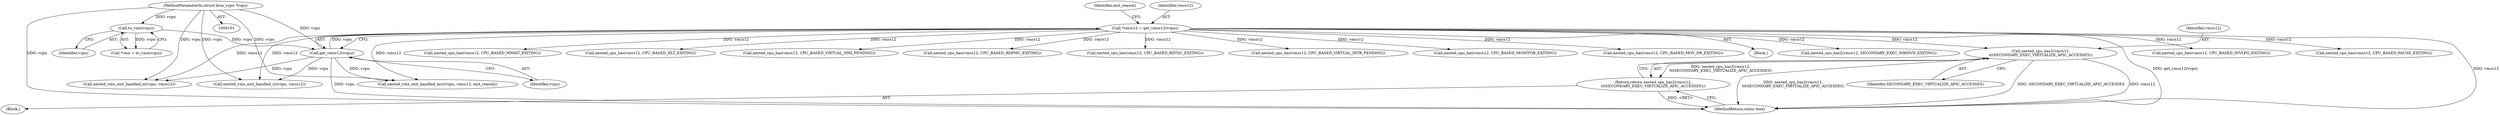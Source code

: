 digraph "0_linux_bfd0a56b90005f8c8a004baf407ad90045c2b11e@pointer" {
"1000282" [label="(Call,nested_cpu_has2(vmcs12,\n\t\t\tSECONDARY_EXEC_VIRTUALIZE_APIC_ACCESSES))"];
"1000115" [label="(Call,*vmcs12 = get_vmcs12(vcpu))"];
"1000117" [label="(Call,get_vmcs12(vcpu))"];
"1000112" [label="(Call,to_vmx(vcpu))"];
"1000102" [label="(MethodParameterIn,struct kvm_vcpu *vcpu)"];
"1000281" [label="(Return,return nested_cpu_has2(vmcs12,\n\t\t\tSECONDARY_EXEC_VIRTUALIZE_APIC_ACCESSES);)"];
"1000282" [label="(Call,nested_cpu_has2(vmcs12,\n\t\t\tSECONDARY_EXEC_VIRTUALIZE_APIC_ACCESSES))"];
"1000262" [label="(Call,nested_cpu_has(vmcs12, CPU_BASED_MONITOR_EXITING))"];
"1000110" [label="(Call,*vmx = to_vmx(vcpu))"];
"1000148" [label="(Block,)"];
"1000117" [label="(Call,get_vmcs12(vcpu))"];
"1000116" [label="(Identifier,vmcs12)"];
"1000102" [label="(MethodParameterIn,struct kvm_vcpu *vcpu)"];
"1000237" [label="(Call,nested_cpu_has(vmcs12, CPU_BASED_MOV_DR_EXITING))"];
"1000113" [label="(Identifier,vcpu)"];
"1000112" [label="(Call,to_vmx(vcpu))"];
"1000103" [label="(Block,)"];
"1000298" [label="(Call,nested_cpu_has2(vmcs12, SECONDARY_EXEC_WBINVD_EXITING))"];
"1000121" [label="(Identifier,exit_reason)"];
"1000283" [label="(Identifier,vmcs12)"];
"1000204" [label="(Call,nested_cpu_has(vmcs12, CPU_BASED_INVLPG_EXITING))"];
"1000268" [label="(Call,nested_cpu_has(vmcs12, CPU_BASED_PAUSE_EXITING))"];
"1000307" [label="(MethodReturn,static bool)"];
"1000118" [label="(Identifier,vcpu)"];
"1000242" [label="(Call,nested_vmx_exit_handled_io(vcpu, vmcs12))"];
"1000257" [label="(Call,nested_cpu_has(vmcs12, CPU_BASED_MWAIT_EXITING))"];
"1000196" [label="(Call,nested_cpu_has(vmcs12, CPU_BASED_HLT_EXITING))"];
"1000185" [label="(Call,nested_cpu_has(vmcs12, CPU_BASED_VIRTUAL_NMI_PENDING))"];
"1000281" [label="(Return,return nested_cpu_has2(vmcs12,\n\t\t\tSECONDARY_EXEC_VIRTUALIZE_APIC_ACCESSES);)"];
"1000209" [label="(Call,nested_cpu_has(vmcs12, CPU_BASED_RDPMC_EXITING))"];
"1000214" [label="(Call,nested_cpu_has(vmcs12, CPU_BASED_RDTSC_EXITING))"];
"1000180" [label="(Call,nested_cpu_has(vmcs12, CPU_BASED_VIRTUAL_INTR_PENDING))"];
"1000232" [label="(Call,nested_vmx_exit_handled_cr(vcpu, vmcs12))"];
"1000248" [label="(Call,nested_vmx_exit_handled_msr(vcpu, vmcs12, exit_reason))"];
"1000115" [label="(Call,*vmcs12 = get_vmcs12(vcpu))"];
"1000284" [label="(Identifier,SECONDARY_EXEC_VIRTUALIZE_APIC_ACCESSES)"];
"1000282" -> "1000281"  [label="AST: "];
"1000282" -> "1000284"  [label="CFG: "];
"1000283" -> "1000282"  [label="AST: "];
"1000284" -> "1000282"  [label="AST: "];
"1000281" -> "1000282"  [label="CFG: "];
"1000282" -> "1000307"  [label="DDG: nested_cpu_has2(vmcs12,\n\t\t\tSECONDARY_EXEC_VIRTUALIZE_APIC_ACCESSES)"];
"1000282" -> "1000307"  [label="DDG: SECONDARY_EXEC_VIRTUALIZE_APIC_ACCESSES"];
"1000282" -> "1000307"  [label="DDG: vmcs12"];
"1000282" -> "1000281"  [label="DDG: nested_cpu_has2(vmcs12,\n\t\t\tSECONDARY_EXEC_VIRTUALIZE_APIC_ACCESSES)"];
"1000115" -> "1000282"  [label="DDG: vmcs12"];
"1000115" -> "1000103"  [label="AST: "];
"1000115" -> "1000117"  [label="CFG: "];
"1000116" -> "1000115"  [label="AST: "];
"1000117" -> "1000115"  [label="AST: "];
"1000121" -> "1000115"  [label="CFG: "];
"1000115" -> "1000307"  [label="DDG: get_vmcs12(vcpu)"];
"1000115" -> "1000307"  [label="DDG: vmcs12"];
"1000117" -> "1000115"  [label="DDG: vcpu"];
"1000115" -> "1000180"  [label="DDG: vmcs12"];
"1000115" -> "1000185"  [label="DDG: vmcs12"];
"1000115" -> "1000196"  [label="DDG: vmcs12"];
"1000115" -> "1000204"  [label="DDG: vmcs12"];
"1000115" -> "1000209"  [label="DDG: vmcs12"];
"1000115" -> "1000214"  [label="DDG: vmcs12"];
"1000115" -> "1000232"  [label="DDG: vmcs12"];
"1000115" -> "1000237"  [label="DDG: vmcs12"];
"1000115" -> "1000242"  [label="DDG: vmcs12"];
"1000115" -> "1000248"  [label="DDG: vmcs12"];
"1000115" -> "1000257"  [label="DDG: vmcs12"];
"1000115" -> "1000262"  [label="DDG: vmcs12"];
"1000115" -> "1000268"  [label="DDG: vmcs12"];
"1000115" -> "1000298"  [label="DDG: vmcs12"];
"1000117" -> "1000118"  [label="CFG: "];
"1000118" -> "1000117"  [label="AST: "];
"1000117" -> "1000307"  [label="DDG: vcpu"];
"1000112" -> "1000117"  [label="DDG: vcpu"];
"1000102" -> "1000117"  [label="DDG: vcpu"];
"1000117" -> "1000232"  [label="DDG: vcpu"];
"1000117" -> "1000242"  [label="DDG: vcpu"];
"1000117" -> "1000248"  [label="DDG: vcpu"];
"1000112" -> "1000110"  [label="AST: "];
"1000112" -> "1000113"  [label="CFG: "];
"1000113" -> "1000112"  [label="AST: "];
"1000110" -> "1000112"  [label="CFG: "];
"1000112" -> "1000110"  [label="DDG: vcpu"];
"1000102" -> "1000112"  [label="DDG: vcpu"];
"1000102" -> "1000101"  [label="AST: "];
"1000102" -> "1000307"  [label="DDG: vcpu"];
"1000102" -> "1000232"  [label="DDG: vcpu"];
"1000102" -> "1000242"  [label="DDG: vcpu"];
"1000102" -> "1000248"  [label="DDG: vcpu"];
"1000281" -> "1000148"  [label="AST: "];
"1000307" -> "1000281"  [label="CFG: "];
"1000281" -> "1000307"  [label="DDG: <RET>"];
}
